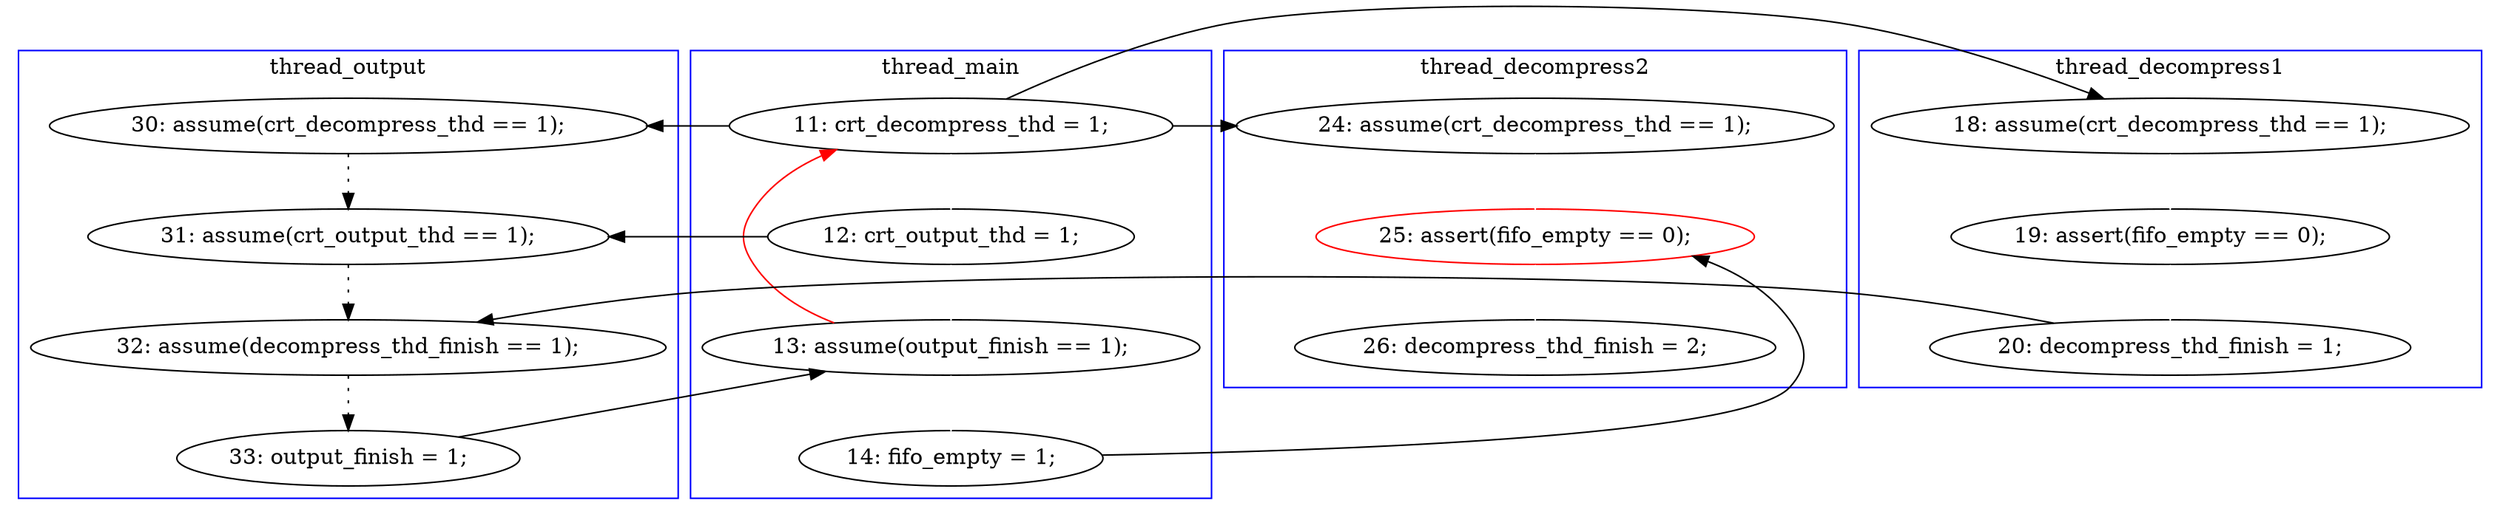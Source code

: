 digraph Counterexample {
	25 -> 28 [color = white, style = solid]
	20 -> 21 [color = black, style = solid, constraint = false]
	12 -> 17 [color = black, style = solid, constraint = false]
	9 -> 11 [color = black, style = solid, constraint = false]
	16 -> 18 [color = white, style = solid]
	14 -> 16 [color = white, style = solid]
	11 -> 17 [color = black, style = dotted]
	19 -> 20 [color = black, style = dotted]
	9 -> 12 [color = white, style = solid]
	21 -> 22 [color = white, style = solid]
	9 -> 14 [color = black, style = solid, constraint = false]
	23 -> 25 [color = white, style = solid]
	9 -> 23 [color = black, style = solid, constraint = false]
	12 -> 21 [color = white, style = solid]
	22 -> 25 [color = black, style = solid, constraint = false]
	18 -> 19 [color = black, style = solid, constraint = false]
	21 -> 9 [color = red, style = solid, constraint = false]
	17 -> 19 [color = black, style = dotted]
	subgraph cluster2 {
		label = thread_decompress1
		color = blue
		18  [label = "20: decompress_thd_finish = 1;"]
		14  [label = "18: assume(crt_decompress_thd == 1);"]
		16  [label = "19: assert(fifo_empty == 0);"]
	}
	subgraph cluster3 {
		label = thread_decompress2
		color = blue
		23  [label = "24: assume(crt_decompress_thd == 1);"]
		25  [label = "25: assert(fifo_empty == 0);", color = red]
		28  [label = "26: decompress_thd_finish = 2;"]
	}
	subgraph cluster4 {
		label = thread_output
		color = blue
		19  [label = "32: assume(decompress_thd_finish == 1);"]
		17  [label = "31: assume(crt_output_thd == 1);"]
		11  [label = "30: assume(crt_decompress_thd == 1);"]
		20  [label = "33: output_finish = 1;"]
	}
	subgraph cluster1 {
		label = thread_main
		color = blue
		21  [label = "13: assume(output_finish == 1);"]
		22  [label = "14: fifo_empty = 1;"]
		9  [label = "11: crt_decompress_thd = 1;"]
		12  [label = "12: crt_output_thd = 1;"]
	}
}
